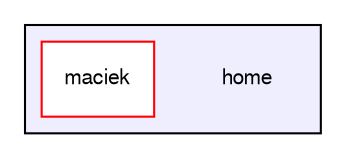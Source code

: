 digraph "/home" {
  compound=true
  node [ fontsize="10", fontname="FreeSans"];
  edge [ labelfontsize="10", labelfontname="FreeSans"];
  subgraph clusterdir_43e0a1f539e00dcfa1a6bc4d4fee4fc2 {
    graph [ bgcolor="#eeeeff", pencolor="black", label="" URL="dir_43e0a1f539e00dcfa1a6bc4d4fee4fc2.html"];
    dir_43e0a1f539e00dcfa1a6bc4d4fee4fc2 [shape=plaintext label="home"];
    dir_db1df6b390d8921f22601c9f1cca779d [shape=box label="maciek" color="red" fillcolor="white" style="filled" URL="dir_db1df6b390d8921f22601c9f1cca779d.html"];
  }
}

